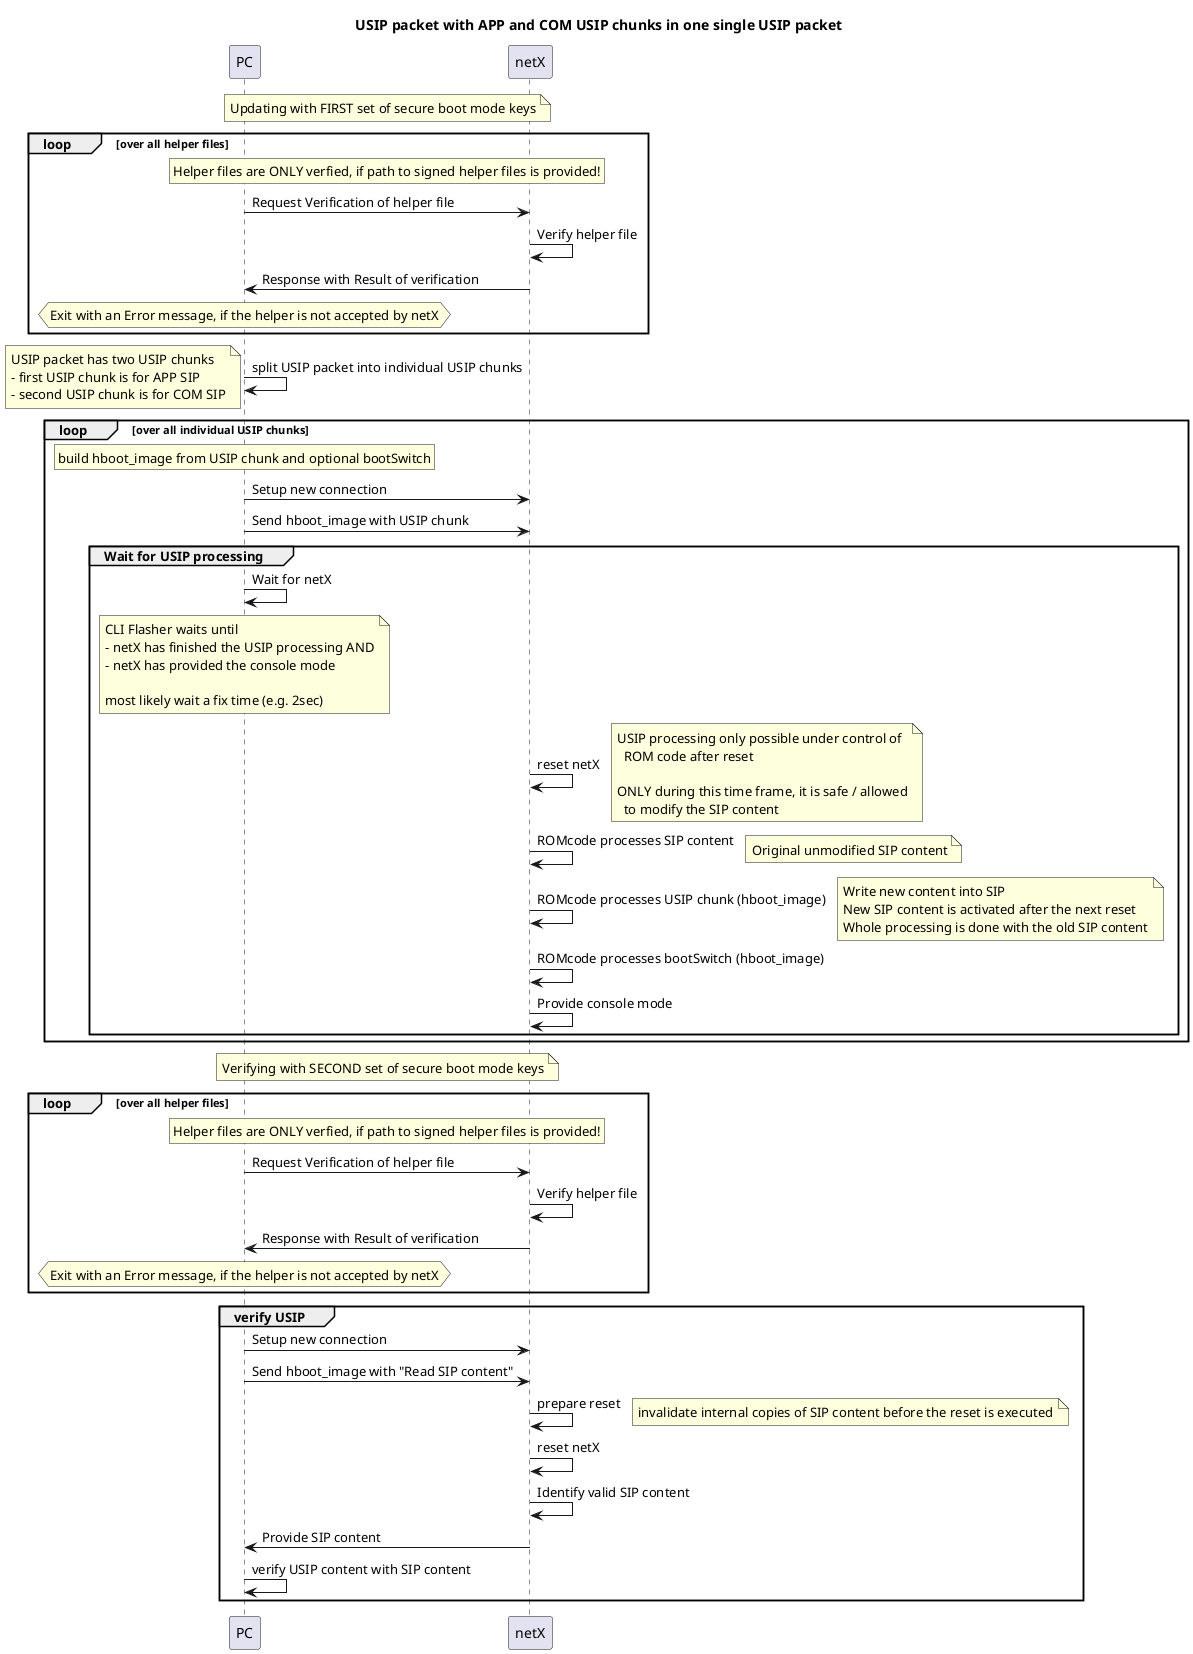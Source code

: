 @startuml

' USIP-Handling
' Sequence diagram

/'

'/

title USIP packet with APP and COM USIP chunks in one single USIP packet

note over PC, netX: Updating with FIRST set of secure boot mode keys 

loop over all helper files
  rnote across
    Helper files are ONLY verfied, if path to signed helper files is provided!
  endrnote

  PC -> netX: Request Verification of helper file
  netX -> netX: Verify helper file
  netX -> PC: Response with Result of verification

  hnote over PC
    Exit with an Error message, if the helper is not accepted by netX
  endhnote
end

PC -> PC: split USIP packet into individual USIP chunks
note left
USIP packet has two USIP chunks
- first USIP chunk is for APP SIP
- second USIP chunk is for COM SIP
end note


loop over all individual USIP chunks
  rnote over PC
    build hboot_image from USIP chunk and optional bootSwitch
  endrnote
  
  PC -> netX: Setup new connection
  
  PC -> netX: Send hboot_image with USIP chunk
  
  group Wait for USIP processing
  

    PC -> PC: Wait for netX
    note over PC
      CLI Flasher waits until
      - netX has finished the USIP processing AND
      - netX has provided the console mode
  
      most likely wait a fix time (e.g. 2sec)
    end note
  
    netX -> netX: reset netX
    note right
      USIP processing only possible under control of
        ROM code after reset
    
      ONLY during this time frame, it is safe / allowed
        to modify the SIP content
    end note
    
    netX -> netX: ROMcode processes SIP content
    note right
      Original unmodified SIP content
    end note
    
    netX -> netX: ROMcode processes USIP chunk (hboot_image)
     note right
      Write new content into SIP
      New SIP content is activated after the next reset
      Whole processing is done with the old SIP content
    end note

    netX -> netX: ROMcode processes bootSwitch (hboot_image)
    
    netX -> netX: Provide console mode
  end

end

note across: Verifying with SECOND set of secure boot mode keys 

loop over all helper files
  rnote across
    Helper files are ONLY verfied, if path to signed helper files is provided!
  endrnote

  PC -> netX: Request Verification of helper file
  netX -> netX: Verify helper file
  netX -> PC: Response with Result of verification

  hnote over PC
    Exit with an Error message, if the helper is not accepted by netX
  endhnote
end

group verify USIP

  PC -> netX: Setup new connection

  PC -> netX: Send hboot_image with "Read SIP content"

  netX -> netX: prepare reset
  note right
    invalidate internal copies of SIP content before the reset is executed
  end note

  netX -> netX: reset netX

  netX -> netX: Identify valid SIP content

  netX -> PC: Provide SIP content

  PC -> PC: verify USIP content with SIP content

end

@enduml
